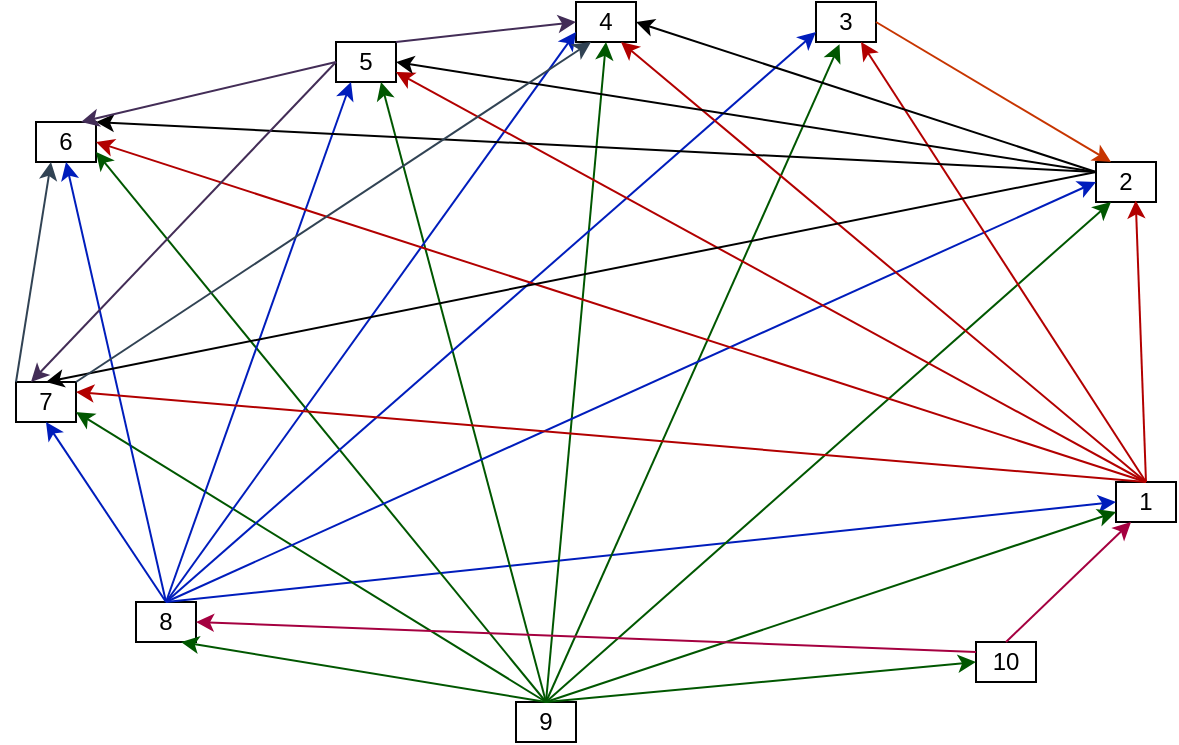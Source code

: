 <mxfile version="20.8.16" type="device"><diagram name="Page-1" id="UxpW8Oy4jdXJ_hM9kW8q"><mxGraphModel dx="683" dy="407" grid="1" gridSize="10" guides="1" tooltips="1" connect="1" arrows="1" fold="1" page="1" pageScale="1" pageWidth="850" pageHeight="1100" background="#FFFFFF" math="0" shadow="0"><root><mxCell id="0"/><mxCell id="1" parent="0"/><mxCell id="tphyPHFrtYRDD-I51sqX-1" value="1" style="rounded=0;whiteSpace=wrap;html=1;" vertex="1" parent="1"><mxGeometry x="650" y="430" width="30" height="20" as="geometry"/></mxCell><mxCell id="tphyPHFrtYRDD-I51sqX-2" value="2" style="rounded=0;whiteSpace=wrap;html=1;" vertex="1" parent="1"><mxGeometry x="640" y="270" width="30" height="20" as="geometry"/></mxCell><mxCell id="tphyPHFrtYRDD-I51sqX-3" value="3" style="rounded=0;whiteSpace=wrap;html=1;" vertex="1" parent="1"><mxGeometry x="500" y="190" width="30" height="20" as="geometry"/></mxCell><mxCell id="tphyPHFrtYRDD-I51sqX-4" value="4" style="rounded=0;whiteSpace=wrap;html=1;" vertex="1" parent="1"><mxGeometry x="380" y="190" width="30" height="20" as="geometry"/></mxCell><mxCell id="tphyPHFrtYRDD-I51sqX-5" value="5" style="rounded=0;whiteSpace=wrap;html=1;" vertex="1" parent="1"><mxGeometry x="260" y="210" width="30" height="20" as="geometry"/></mxCell><mxCell id="tphyPHFrtYRDD-I51sqX-6" value="6" style="rounded=0;whiteSpace=wrap;html=1;" vertex="1" parent="1"><mxGeometry x="110" y="250" width="30" height="20" as="geometry"/></mxCell><mxCell id="tphyPHFrtYRDD-I51sqX-7" value="7" style="rounded=0;whiteSpace=wrap;html=1;" vertex="1" parent="1"><mxGeometry x="100" y="380" width="30" height="20" as="geometry"/></mxCell><mxCell id="tphyPHFrtYRDD-I51sqX-8" value="8" style="rounded=0;whiteSpace=wrap;html=1;" vertex="1" parent="1"><mxGeometry x="160" y="490" width="30" height="20" as="geometry"/></mxCell><mxCell id="tphyPHFrtYRDD-I51sqX-9" value="9" style="rounded=0;whiteSpace=wrap;html=1;" vertex="1" parent="1"><mxGeometry x="350" y="540" width="30" height="20" as="geometry"/></mxCell><mxCell id="tphyPHFrtYRDD-I51sqX-10" value="10" style="rounded=0;whiteSpace=wrap;html=1;" vertex="1" parent="1"><mxGeometry x="580" y="510" width="30" height="20" as="geometry"/></mxCell><mxCell id="tphyPHFrtYRDD-I51sqX-17" value="" style="endArrow=classic;html=1;rounded=0;exitX=0.5;exitY=0;exitDx=0;exitDy=0;entryX=0;entryY=0.5;entryDx=0;entryDy=0;fillColor=#0050ef;strokeColor=#001DBC;" edge="1" parent="1" source="tphyPHFrtYRDD-I51sqX-8" target="tphyPHFrtYRDD-I51sqX-1"><mxGeometry width="50" height="50" relative="1" as="geometry"><mxPoint x="500" y="360" as="sourcePoint"/><mxPoint x="550" y="310" as="targetPoint"/></mxGeometry></mxCell><mxCell id="tphyPHFrtYRDD-I51sqX-18" value="" style="endArrow=classic;html=1;rounded=0;exitX=0.5;exitY=0;exitDx=0;exitDy=0;entryX=0.75;entryY=1;entryDx=0;entryDy=0;fillColor=#008a00;strokeColor=#005700;" edge="1" parent="1" source="tphyPHFrtYRDD-I51sqX-9" target="tphyPHFrtYRDD-I51sqX-8"><mxGeometry width="50" height="50" relative="1" as="geometry"><mxPoint x="380" y="370" as="sourcePoint"/><mxPoint x="430" y="320" as="targetPoint"/></mxGeometry></mxCell><mxCell id="tphyPHFrtYRDD-I51sqX-19" value="" style="endArrow=classic;html=1;rounded=0;entryX=0.25;entryY=1;entryDx=0;entryDy=0;exitX=0.5;exitY=0;exitDx=0;exitDy=0;fillColor=#d80073;strokeColor=#A50040;" edge="1" parent="1" source="tphyPHFrtYRDD-I51sqX-10" target="tphyPHFrtYRDD-I51sqX-1"><mxGeometry width="50" height="50" relative="1" as="geometry"><mxPoint x="380" y="370" as="sourcePoint"/><mxPoint x="430" y="320" as="targetPoint"/></mxGeometry></mxCell><mxCell id="tphyPHFrtYRDD-I51sqX-20" value="" style="endArrow=classic;html=1;rounded=0;entryX=0;entryY=0.75;entryDx=0;entryDy=0;fillColor=#008a00;strokeColor=#005700;exitX=0.5;exitY=0;exitDx=0;exitDy=0;" edge="1" parent="1" source="tphyPHFrtYRDD-I51sqX-9" target="tphyPHFrtYRDD-I51sqX-1"><mxGeometry width="50" height="50" relative="1" as="geometry"><mxPoint x="470" y="470" as="sourcePoint"/><mxPoint x="342.5" y="420" as="targetPoint"/></mxGeometry></mxCell><mxCell id="tphyPHFrtYRDD-I51sqX-21" value="" style="endArrow=classic;html=1;rounded=0;exitX=0.5;exitY=0;exitDx=0;exitDy=0;entryX=0.25;entryY=1;entryDx=0;entryDy=0;fillColor=#008a00;strokeColor=#005700;" edge="1" parent="1" source="tphyPHFrtYRDD-I51sqX-9" target="tphyPHFrtYRDD-I51sqX-2"><mxGeometry width="50" height="50" relative="1" as="geometry"><mxPoint x="460" y="470" as="sourcePoint"/><mxPoint x="352.5" y="430" as="targetPoint"/></mxGeometry></mxCell><mxCell id="tphyPHFrtYRDD-I51sqX-22" value="" style="endArrow=classic;html=1;rounded=0;exitX=0.5;exitY=0;exitDx=0;exitDy=0;entryX=0.392;entryY=1.055;entryDx=0;entryDy=0;fillColor=#008a00;strokeColor=#005700;entryPerimeter=0;" edge="1" parent="1" source="tphyPHFrtYRDD-I51sqX-9" target="tphyPHFrtYRDD-I51sqX-3"><mxGeometry width="50" height="50" relative="1" as="geometry"><mxPoint x="450" y="460" as="sourcePoint"/><mxPoint x="587.5" y="320" as="targetPoint"/></mxGeometry></mxCell><mxCell id="tphyPHFrtYRDD-I51sqX-23" value="" style="endArrow=classic;html=1;rounded=0;entryX=0.5;entryY=1;entryDx=0;entryDy=0;fillColor=#008a00;strokeColor=#005700;exitX=0.5;exitY=0;exitDx=0;exitDy=0;" edge="1" parent="1" source="tphyPHFrtYRDD-I51sqX-9" target="tphyPHFrtYRDD-I51sqX-4"><mxGeometry width="50" height="50" relative="1" as="geometry"><mxPoint x="440" y="450" as="sourcePoint"/><mxPoint x="597.5" y="330" as="targetPoint"/></mxGeometry></mxCell><mxCell id="tphyPHFrtYRDD-I51sqX-24" value="" style="endArrow=classic;html=1;rounded=0;exitX=0.5;exitY=0;exitDx=0;exitDy=0;entryX=0.75;entryY=1;entryDx=0;entryDy=0;fillColor=#008a00;strokeColor=#005700;" edge="1" parent="1" source="tphyPHFrtYRDD-I51sqX-9" target="tphyPHFrtYRDD-I51sqX-5"><mxGeometry width="50" height="50" relative="1" as="geometry"><mxPoint x="470" y="480" as="sourcePoint"/><mxPoint x="607.5" y="340" as="targetPoint"/></mxGeometry></mxCell><mxCell id="tphyPHFrtYRDD-I51sqX-25" value="" style="endArrow=classic;html=1;rounded=0;entryX=1;entryY=0.75;entryDx=0;entryDy=0;fillColor=#008a00;strokeColor=#005700;exitX=0.5;exitY=0;exitDx=0;exitDy=0;" edge="1" parent="1" source="tphyPHFrtYRDD-I51sqX-9" target="tphyPHFrtYRDD-I51sqX-6"><mxGeometry width="50" height="50" relative="1" as="geometry"><mxPoint x="440" y="450" as="sourcePoint"/><mxPoint x="617.5" y="350" as="targetPoint"/></mxGeometry></mxCell><mxCell id="tphyPHFrtYRDD-I51sqX-26" value="" style="endArrow=classic;html=1;rounded=0;exitX=0.5;exitY=0;exitDx=0;exitDy=0;entryX=1;entryY=0.75;entryDx=0;entryDy=0;fillColor=#008a00;strokeColor=#005700;" edge="1" parent="1" source="tphyPHFrtYRDD-I51sqX-9" target="tphyPHFrtYRDD-I51sqX-7"><mxGeometry width="50" height="50" relative="1" as="geometry"><mxPoint x="490" y="500" as="sourcePoint"/><mxPoint x="627.5" y="360" as="targetPoint"/></mxGeometry></mxCell><mxCell id="tphyPHFrtYRDD-I51sqX-27" value="" style="endArrow=classic;html=1;rounded=0;entryX=0;entryY=0.5;entryDx=0;entryDy=0;fillColor=#008a00;strokeColor=#005700;exitX=0.5;exitY=0;exitDx=0;exitDy=0;" edge="1" parent="1" source="tphyPHFrtYRDD-I51sqX-9" target="tphyPHFrtYRDD-I51sqX-10"><mxGeometry width="50" height="50" relative="1" as="geometry"><mxPoint x="440" y="480" as="sourcePoint"/><mxPoint x="637.5" y="370" as="targetPoint"/></mxGeometry></mxCell><mxCell id="tphyPHFrtYRDD-I51sqX-28" value="" style="endArrow=classic;html=1;rounded=0;exitX=0.5;exitY=0;exitDx=0;exitDy=0;entryX=0;entryY=0.5;entryDx=0;entryDy=0;fillColor=#0050ef;strokeColor=#001DBC;" edge="1" parent="1" source="tphyPHFrtYRDD-I51sqX-8" target="tphyPHFrtYRDD-I51sqX-2"><mxGeometry width="50" height="50" relative="1" as="geometry"><mxPoint x="275" y="420" as="sourcePoint"/><mxPoint x="630" y="370" as="targetPoint"/></mxGeometry></mxCell><mxCell id="tphyPHFrtYRDD-I51sqX-29" value="" style="endArrow=classic;html=1;rounded=0;entryX=1;entryY=0.5;entryDx=0;entryDy=0;fillColor=#d80073;strokeColor=#A50040;exitX=0;exitY=0.25;exitDx=0;exitDy=0;" edge="1" parent="1" source="tphyPHFrtYRDD-I51sqX-10" target="tphyPHFrtYRDD-I51sqX-8"><mxGeometry width="50" height="50" relative="1" as="geometry"><mxPoint x="592.5" y="480" as="sourcePoint"/><mxPoint x="637.5" y="380" as="targetPoint"/></mxGeometry></mxCell><mxCell id="tphyPHFrtYRDD-I51sqX-30" value="" style="endArrow=classic;html=1;rounded=0;exitX=0.5;exitY=0;exitDx=0;exitDy=0;entryX=0;entryY=0.75;entryDx=0;entryDy=0;fillColor=#0050ef;strokeColor=#001DBC;" edge="1" parent="1" source="tphyPHFrtYRDD-I51sqX-8" target="tphyPHFrtYRDD-I51sqX-3"><mxGeometry width="50" height="50" relative="1" as="geometry"><mxPoint x="225" y="440" as="sourcePoint"/><mxPoint x="630" y="370" as="targetPoint"/></mxGeometry></mxCell><mxCell id="tphyPHFrtYRDD-I51sqX-31" value="" style="endArrow=classic;html=1;rounded=0;exitX=0.5;exitY=0;exitDx=0;exitDy=0;entryX=0;entryY=0.75;entryDx=0;entryDy=0;fillColor=#0050ef;strokeColor=#001DBC;" edge="1" parent="1" source="tphyPHFrtYRDD-I51sqX-8" target="tphyPHFrtYRDD-I51sqX-4"><mxGeometry width="50" height="50" relative="1" as="geometry"><mxPoint x="235" y="450" as="sourcePoint"/><mxPoint x="640" y="380" as="targetPoint"/></mxGeometry></mxCell><mxCell id="tphyPHFrtYRDD-I51sqX-32" value="" style="endArrow=classic;html=1;rounded=0;exitX=0.5;exitY=0;exitDx=0;exitDy=0;entryX=0.25;entryY=1;entryDx=0;entryDy=0;fillColor=#0050ef;strokeColor=#001DBC;" edge="1" parent="1" source="tphyPHFrtYRDD-I51sqX-8" target="tphyPHFrtYRDD-I51sqX-5"><mxGeometry width="50" height="50" relative="1" as="geometry"><mxPoint x="245" y="460" as="sourcePoint"/><mxPoint x="650" y="390" as="targetPoint"/></mxGeometry></mxCell><mxCell id="tphyPHFrtYRDD-I51sqX-33" value="" style="endArrow=classic;html=1;rounded=0;exitX=0.5;exitY=0;exitDx=0;exitDy=0;entryX=0.5;entryY=1;entryDx=0;entryDy=0;fillColor=#0050ef;strokeColor=#001DBC;" edge="1" parent="1" source="tphyPHFrtYRDD-I51sqX-8" target="tphyPHFrtYRDD-I51sqX-6"><mxGeometry width="50" height="50" relative="1" as="geometry"><mxPoint x="255" y="470" as="sourcePoint"/><mxPoint x="660" y="400" as="targetPoint"/></mxGeometry></mxCell><mxCell id="tphyPHFrtYRDD-I51sqX-34" value="" style="endArrow=classic;html=1;rounded=0;exitX=0.5;exitY=0;exitDx=0;exitDy=0;entryX=0.5;entryY=1;entryDx=0;entryDy=0;fillColor=#0050ef;strokeColor=#001DBC;" edge="1" parent="1" source="tphyPHFrtYRDD-I51sqX-8" target="tphyPHFrtYRDD-I51sqX-7"><mxGeometry width="50" height="50" relative="1" as="geometry"><mxPoint x="265" y="480" as="sourcePoint"/><mxPoint x="670" y="410" as="targetPoint"/></mxGeometry></mxCell><mxCell id="tphyPHFrtYRDD-I51sqX-35" value="" style="endArrow=classic;html=1;rounded=0;exitX=0.5;exitY=0;exitDx=0;exitDy=0;entryX=0.662;entryY=0.96;entryDx=0;entryDy=0;fillColor=#e51400;strokeColor=#B20000;entryPerimeter=0;" edge="1" parent="1" source="tphyPHFrtYRDD-I51sqX-1" target="tphyPHFrtYRDD-I51sqX-2"><mxGeometry width="50" height="50" relative="1" as="geometry"><mxPoint x="380" y="370" as="sourcePoint"/><mxPoint x="430" y="320" as="targetPoint"/></mxGeometry></mxCell><mxCell id="tphyPHFrtYRDD-I51sqX-36" value="" style="endArrow=classic;html=1;rounded=0;exitX=0.5;exitY=0;exitDx=0;exitDy=0;entryX=0.75;entryY=1;entryDx=0;entryDy=0;fillColor=#e51400;strokeColor=#B20000;" edge="1" parent="1" source="tphyPHFrtYRDD-I51sqX-1" target="tphyPHFrtYRDD-I51sqX-3"><mxGeometry width="50" height="50" relative="1" as="geometry"><mxPoint x="645" y="360" as="sourcePoint"/><mxPoint x="629.86" y="289.2" as="targetPoint"/></mxGeometry></mxCell><mxCell id="tphyPHFrtYRDD-I51sqX-37" value="" style="endArrow=classic;html=1;rounded=0;exitX=0.5;exitY=0;exitDx=0;exitDy=0;entryX=0.75;entryY=1;entryDx=0;entryDy=0;fillColor=#e51400;strokeColor=#B20000;" edge="1" parent="1" source="tphyPHFrtYRDD-I51sqX-1" target="tphyPHFrtYRDD-I51sqX-4"><mxGeometry width="50" height="50" relative="1" as="geometry"><mxPoint x="655" y="370" as="sourcePoint"/><mxPoint x="639.86" y="299.2" as="targetPoint"/></mxGeometry></mxCell><mxCell id="tphyPHFrtYRDD-I51sqX-38" value="" style="endArrow=classic;html=1;rounded=0;exitX=0.5;exitY=0;exitDx=0;exitDy=0;entryX=1;entryY=0.75;entryDx=0;entryDy=0;fillColor=#e51400;strokeColor=#B20000;" edge="1" parent="1" source="tphyPHFrtYRDD-I51sqX-1" target="tphyPHFrtYRDD-I51sqX-5"><mxGeometry width="50" height="50" relative="1" as="geometry"><mxPoint x="665" y="380" as="sourcePoint"/><mxPoint x="649.86" y="309.2" as="targetPoint"/></mxGeometry></mxCell><mxCell id="tphyPHFrtYRDD-I51sqX-40" value="" style="endArrow=classic;html=1;rounded=0;exitX=0.5;exitY=0;exitDx=0;exitDy=0;fillColor=#e51400;strokeColor=#B20000;entryX=1;entryY=0.5;entryDx=0;entryDy=0;" edge="1" parent="1" source="tphyPHFrtYRDD-I51sqX-1" target="tphyPHFrtYRDD-I51sqX-6"><mxGeometry width="50" height="50" relative="1" as="geometry"><mxPoint x="645" y="360" as="sourcePoint"/><mxPoint x="700" y="290" as="targetPoint"/></mxGeometry></mxCell><mxCell id="tphyPHFrtYRDD-I51sqX-41" value="" style="endArrow=classic;html=1;rounded=0;exitX=0.5;exitY=0;exitDx=0;exitDy=0;fillColor=#e51400;strokeColor=#B20000;entryX=1;entryY=0.25;entryDx=0;entryDy=0;" edge="1" parent="1" source="tphyPHFrtYRDD-I51sqX-1" target="tphyPHFrtYRDD-I51sqX-7"><mxGeometry width="50" height="50" relative="1" as="geometry"><mxPoint x="645" y="360" as="sourcePoint"/><mxPoint x="220" y="255" as="targetPoint"/></mxGeometry></mxCell><mxCell id="tphyPHFrtYRDD-I51sqX-42" value="" style="endArrow=classic;html=1;rounded=0;exitX=1;exitY=0.5;exitDx=0;exitDy=0;entryX=0.25;entryY=0;entryDx=0;entryDy=0;fillColor=#fa6800;strokeColor=#C73500;" edge="1" parent="1" source="tphyPHFrtYRDD-I51sqX-3" target="tphyPHFrtYRDD-I51sqX-2"><mxGeometry width="50" height="50" relative="1" as="geometry"><mxPoint x="380" y="370" as="sourcePoint"/><mxPoint x="430" y="320" as="targetPoint"/></mxGeometry></mxCell><mxCell id="tphyPHFrtYRDD-I51sqX-43" value="" style="endArrow=classic;html=1;rounded=0;entryX=1;entryY=0.5;entryDx=0;entryDy=0;exitX=0;exitY=0.25;exitDx=0;exitDy=0;" edge="1" parent="1" source="tphyPHFrtYRDD-I51sqX-2" target="tphyPHFrtYRDD-I51sqX-4"><mxGeometry width="50" height="50" relative="1" as="geometry"><mxPoint x="380" y="370" as="sourcePoint"/><mxPoint x="430" y="320" as="targetPoint"/></mxGeometry></mxCell><mxCell id="tphyPHFrtYRDD-I51sqX-44" value="" style="endArrow=classic;html=1;rounded=0;entryX=1;entryY=0.5;entryDx=0;entryDy=0;exitX=0;exitY=0.25;exitDx=0;exitDy=0;" edge="1" parent="1" source="tphyPHFrtYRDD-I51sqX-2" target="tphyPHFrtYRDD-I51sqX-5"><mxGeometry width="50" height="50" relative="1" as="geometry"><mxPoint x="630" y="265" as="sourcePoint"/><mxPoint x="420" y="210" as="targetPoint"/></mxGeometry></mxCell><mxCell id="tphyPHFrtYRDD-I51sqX-45" value="" style="endArrow=classic;html=1;rounded=0;entryX=1;entryY=0;entryDx=0;entryDy=0;exitX=0;exitY=0.25;exitDx=0;exitDy=0;" edge="1" parent="1" source="tphyPHFrtYRDD-I51sqX-2" target="tphyPHFrtYRDD-I51sqX-6"><mxGeometry width="50" height="50" relative="1" as="geometry"><mxPoint x="620" y="260" as="sourcePoint"/><mxPoint x="430" y="220" as="targetPoint"/></mxGeometry></mxCell><mxCell id="tphyPHFrtYRDD-I51sqX-46" value="" style="endArrow=classic;html=1;rounded=0;entryX=0.5;entryY=0;entryDx=0;entryDy=0;exitX=0;exitY=0.25;exitDx=0;exitDy=0;" edge="1" parent="1" source="tphyPHFrtYRDD-I51sqX-2" target="tphyPHFrtYRDD-I51sqX-7"><mxGeometry width="50" height="50" relative="1" as="geometry"><mxPoint x="650" y="285" as="sourcePoint"/><mxPoint x="440" y="230" as="targetPoint"/></mxGeometry></mxCell><mxCell id="tphyPHFrtYRDD-I51sqX-47" value="" style="endArrow=classic;html=1;rounded=0;exitX=1;exitY=0;exitDx=0;exitDy=0;entryX=0;entryY=0.5;entryDx=0;entryDy=0;fillColor=#76608a;strokeColor=#432D57;" edge="1" parent="1" source="tphyPHFrtYRDD-I51sqX-5" target="tphyPHFrtYRDD-I51sqX-4"><mxGeometry width="50" height="50" relative="1" as="geometry"><mxPoint x="380" y="370" as="sourcePoint"/><mxPoint x="430" y="320" as="targetPoint"/></mxGeometry></mxCell><mxCell id="tphyPHFrtYRDD-I51sqX-48" value="" style="endArrow=classic;html=1;rounded=0;exitX=0;exitY=0.5;exitDx=0;exitDy=0;entryX=0.75;entryY=0;entryDx=0;entryDy=0;fillColor=#76608a;strokeColor=#432D57;" edge="1" parent="1" source="tphyPHFrtYRDD-I51sqX-5" target="tphyPHFrtYRDD-I51sqX-6"><mxGeometry width="50" height="50" relative="1" as="geometry"><mxPoint x="140" y="240" as="sourcePoint"/><mxPoint x="230" y="230" as="targetPoint"/></mxGeometry></mxCell><mxCell id="tphyPHFrtYRDD-I51sqX-50" value="" style="endArrow=classic;html=1;rounded=0;entryX=0.25;entryY=0;entryDx=0;entryDy=0;fillColor=#76608a;strokeColor=#432D57;exitX=0;exitY=0.5;exitDx=0;exitDy=0;" edge="1" parent="1" source="tphyPHFrtYRDD-I51sqX-5" target="tphyPHFrtYRDD-I51sqX-7"><mxGeometry width="50" height="50" relative="1" as="geometry"><mxPoint x="260" y="220" as="sourcePoint"/><mxPoint x="192.5" y="270" as="targetPoint"/></mxGeometry></mxCell><mxCell id="tphyPHFrtYRDD-I51sqX-51" value="" style="endArrow=classic;html=1;rounded=0;exitX=0;exitY=0;exitDx=0;exitDy=0;entryX=0.25;entryY=1;entryDx=0;entryDy=0;fillColor=#647687;strokeColor=#314354;" edge="1" parent="1" source="tphyPHFrtYRDD-I51sqX-7" target="tphyPHFrtYRDD-I51sqX-6"><mxGeometry width="50" height="50" relative="1" as="geometry"><mxPoint x="80" y="370" as="sourcePoint"/><mxPoint x="130" y="320" as="targetPoint"/></mxGeometry></mxCell><mxCell id="tphyPHFrtYRDD-I51sqX-52" value="" style="endArrow=classic;html=1;rounded=0;exitX=1;exitY=0;exitDx=0;exitDy=0;entryX=0.25;entryY=1;entryDx=0;entryDy=0;fillColor=#647687;strokeColor=#314354;" edge="1" parent="1" source="tphyPHFrtYRDD-I51sqX-7" target="tphyPHFrtYRDD-I51sqX-4"><mxGeometry width="50" height="50" relative="1" as="geometry"><mxPoint x="110" y="390" as="sourcePoint"/><mxPoint x="127.5" y="280" as="targetPoint"/></mxGeometry></mxCell></root></mxGraphModel></diagram></mxfile>